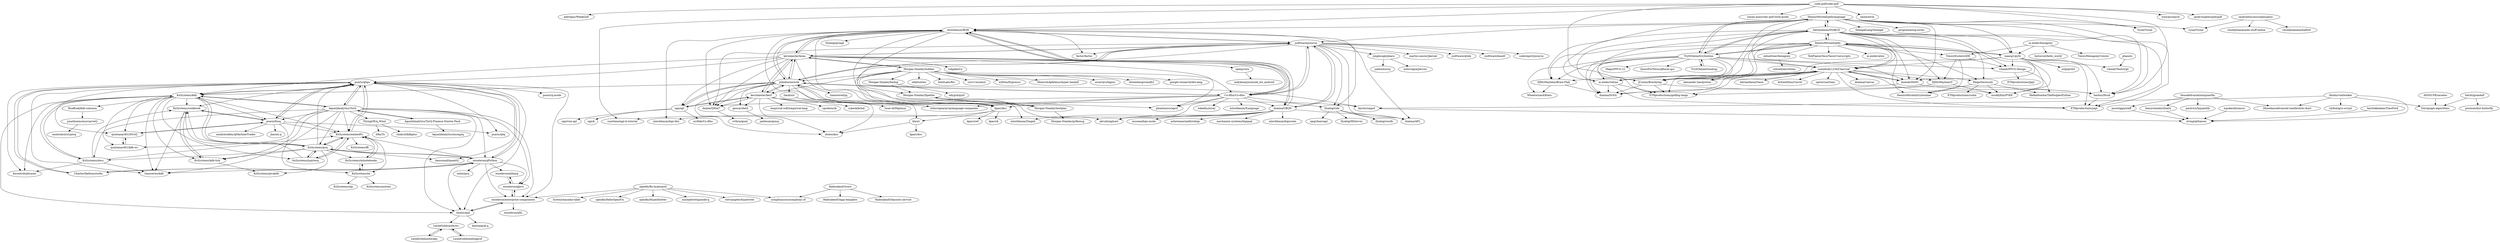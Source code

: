 digraph G {
"code-golf/code-golf" -> "lynn/pysearch"
"code-golf/code-golf" -> "jared-hughes/polygolf"
"code-golf/code-golf" -> "aderepas/WeekGolf"
"code-golf/code-golf" -> "barbuz/Husk"
"code-golf/code-golf" -> "DennisMitchell/jellylanguage"
"code-golf/code-golf" -> "mlochbaum/BQN"
"code-golf/code-golf" -> "siman-man/ruby-golf-style-guide"
"code-golf/code-golf" -> "razetime/ngn-k-tutorial"
"code-golf/code-golf" -> "shinh/elvm" ["e"=1]
"code-golf/code-golf" -> "JCumin/Brachylog"
"code-golf/code-golf" -> "Vyxal/Vyxal"
"Adriandmen/05AB1E" -> "DennisMitchell/jelly"
"Adriandmen/05AB1E" -> "DennisMitchell/jellylanguage"
"Adriandmen/05AB1E" -> "somebody1234/Charcoal"
"Adriandmen/05AB1E" -> "lmendo/MATL"
"Adriandmen/05AB1E" -> "TryItOnline/tryitonline"
"Adriandmen/05AB1E" -> "Mego/Seriously"
"Adriandmen/05AB1E" -> "JCumin/Brachylog"
"Adriandmen/05AB1E" -> "DJMcMayhem/V"
"Adriandmen/05AB1E" -> "isaacg1/pyth"
"Adriandmen/05AB1E" -> "DJMcMayhem/Brain-Flak"
"Adriandmen/05AB1E" -> "m-ender/retina"
"Adriandmen/05AB1E" -> "ETHproductions/golfing-langs"
"Adriandmen/05AB1E" -> "barbuz/Husk"
"Adriandmen/05AB1E" -> "ETHproductions/japt"
"Adriandmen/05AB1E" -> "muddyfish/PYKE"
"DennisMitchell/jellylanguage" -> "somebody1234/Charcoal"
"DennisMitchell/jellylanguage" -> "Adriandmen/05AB1E"
"DennisMitchell/jellylanguage" -> "ETHproductions/japt"
"DennisMitchell/jellylanguage" -> "JCumin/Brachylog"
"DennisMitchell/jellylanguage" -> "TryItOnline/tryitonline"
"DennisMitchell/jellylanguage" -> "jsoftware/jsource"
"DennisMitchell/jellylanguage" -> "lmendo/MATL"
"DennisMitchell/jellylanguage" -> "Vyxal/Vyxal"
"DennisMitchell/jellylanguage" -> "barbuz/Husk"
"DennisMitchell/jellylanguage" -> "mlochbaum/BQN"
"DennisMitchell/jellylanguage" -> "SenegalLang/Senegal" ["e"=1]
"DennisMitchell/jellylanguage" -> "programming-nu/nu" ["e"=1]
"DennisMitchell/jellylanguage" -> "Lyxal/Vyxal"
"DennisMitchell/jellylanguage" -> "m-ender/retina"
"DennisMitchell/jellylanguage" -> "isaacg1/pyth"
"JCumin/Brachylog" -> "barbuz/Husk"
"JCumin/Brachylog" -> "dzaima/SOGL"
"JCumin/Brachylog" -> "ETHproductions/golfing-langs"
"TryItOnline/tryitonline" -> "TryItOnline/tiosetup"
"TryItOnline/tryitonline" -> "vihanb/PPCG-Design"
"TryItOnline/tryitonline" -> "DennisMitchell/jelly"
"TryItOnline/tryitonline" -> "DennisMitchell/jellylanguage"
"TryItOnline/tryitonline" -> "somebody1234/Charcoal"
"TryItOnline/tryitonline" -> "DJMcMayhem/Brain-Flak"
"TryItOnline/tryitonline" -> "m-ender/retina"
"TryItOnline/tryitonline" -> "alexander-liao/proton"
"TryItOnline/tryitonline" -> "dzaima/SOGL"
"TryItOnline/tryitonline" -> "JCumin/Brachylog"
"TryItOnline/tryitonline" -> "lmendo/MATL"
"TryItOnline/tryitonline" -> "Adriandmen/05AB1E"
"TryItOnline/tryitonline" -> "Mego/PPCG-v2"
"TryItOnline/tryitonline" -> "QuestForTetris/qftasm-gcc"
"TryItOnline/tryitonline" -> "Wheatwizard/Klein"
"kevinlawler/kona" -> "JohnEarnest/ok"
"kevinlawler/kona" -> "kevinlawler/kerf"
"kevinlawler/kona" -> "jsoftware/jsource"
"kevinlawler/kona" -> "mlochbaum/BQN"
"kevinlawler/kona" -> "ngn/apl"
"kevinlawler/kona" -> "phantomics/april" ["e"=1]
"kevinlawler/kona" -> "KxSystems/kdb"
"kevinlawler/kona" -> "Morgan-Stanley/hobbes"
"kevinlawler/kona" -> "Co-dfns/Co-dfns"
"kevinlawler/kona" -> "kparc/kcc"
"kevinlawler/kona" -> "dzaima/CBQN"
"kevinlawler/kona" -> "danlm/QNial7"
"kevinlawler/kona" -> "openj/core"
"kevinlawler/kona" -> "robpike/ivy" ["e"=1]
"kevinlawler/kona" -> "psaris/qtips"
"m-ender/retina" -> "ETHproductions/golfing-langs"
"m-ender/retina" -> "dzaima/SOGL"
"m-ender/retina" -> "somebody1234/Charcoal"
"m-ender/retina" -> "ETHproductions/japt"
"Morgan-Stanley/hobbes" -> "Morgan-Stanley/Xpedite"
"Morgan-Stanley/hobbes" -> "kevinlawler/kona"
"Morgan-Stanley/hobbes" -> "Morgan-Stanley/testplan"
"Morgan-Stanley/hobbes" -> "kevinlawler/kerf"
"Morgan-Stanley/hobbes" -> "JohnEarnest/ok"
"Morgan-Stanley/hobbes" -> "ollef/sixten" ["e"=1]
"Morgan-Stanley/hobbes" -> "IntelLabs/flrc" ["e"=1]
"Morgan-Stanley/hobbes" -> "Morgan-Stanley/binlog"
"Morgan-Stanley/hobbes" -> "u2zv1wx/neut" ["e"=1]
"Morgan-Stanley/hobbes" -> "willtim/Expresso" ["e"=1]
"Morgan-Stanley/hobbes" -> "HeinrichApfelmus/hyper-haskell" ["e"=1]
"Morgan-Stanley/hobbes" -> "Co-dfns/Co-dfns"
"Morgan-Stanley/hobbes" -> "aviaviavi/legion" ["e"=1]
"Morgan-Stanley/hobbes" -> "bloomberg/comdb2" ["e"=1]
"Morgan-Stanley/hobbes" -> "google-research/dex-lang" ["e"=1]
"mlochbaum/BQN" -> "dzaima/CBQN"
"mlochbaum/BQN" -> "jsoftware/jsource"
"mlochbaum/BQN" -> "phantomics/april" ["e"=1]
"mlochbaum/BQN" -> "Co-dfns/Co-dfns"
"mlochbaum/BQN" -> "dzaima/APL"
"mlochbaum/BQN" -> "kevinlawler/kona"
"mlochbaum/BQN" -> "mlochbaum/Singeli"
"mlochbaum/BQN" -> "abrudz/aplcart"
"mlochbaum/BQN" -> "JohnEarnest/ok"
"mlochbaum/BQN" -> "Dyalog/ride"
"mlochbaum/BQN" -> "danlm/QNial7"
"mlochbaum/BQN" -> "factor/factor" ["e"=1]
"mlochbaum/BQN" -> "mlochbaum/bqn-libs"
"mlochbaum/BQN" -> "interregna/arraylanguage-companies"
"mlochbaum/BQN" -> "Dyalog/pynapl"
"ngn/apl" -> "JohnEarnest/ok"
"ngn/apl" -> "ngn/vim-apl"
"ngn/apl" -> "ngn/k"
"ngn/apl" -> "kevinlawler/kerf"
"ngn/apl" -> "arcfide/Co-dfns" ["e"=1]
"JohnEarnest/ok" -> "kevinlawler/kona"
"JohnEarnest/ok" -> "kevinlawler/kerf"
"JohnEarnest/ok" -> "kparc/kcc"
"JohnEarnest/ok" -> "danlm/QNial7"
"JohnEarnest/ok" -> "ngn/apl"
"JohnEarnest/ok" -> "zholos/kuc"
"JohnEarnest/ok" -> "tlack/xxl"
"JohnEarnest/ok" -> "jsoftware/jsource"
"JohnEarnest/ok" -> "Co-dfns/Co-dfns"
"JohnEarnest/ok" -> "geocar/dash"
"JohnEarnest/ok" -> "timestored/jq"
"JohnEarnest/ok" -> "kiyoto/ungod"
"JohnEarnest/ok" -> "KxSystems/kdb"
"JohnEarnest/ok" -> "mlochbaum/BQN"
"JohnEarnest/ok" -> "ktye/i"
"KxSystems/kdb" -> "psaris/qtips"
"KxSystems/kdb" -> "KxSystems/cookbook"
"KxSystems/kdb" -> "KxSystems/kdb-tick"
"KxSystems/kdb" -> "KxSystems/embedPy"
"KxSystems/kdb" -> "KxSystems/pyq"
"KxSystems/kdb" -> "KxSystems/docs"
"KxSystems/kdb" -> "psaris/funq"
"KxSystems/kdb" -> "quintanar401/kdb-wc"
"KxSystems/kdb" -> "KxSystems/jupyterq"
"KxSystems/kdb" -> "AquaQAnalytics/TorQ"
"KxSystems/kdb" -> "kxcontrib/phrases"
"KxSystems/kdb" -> "quintanar401/DCoQ"
"KxSystems/kdb" -> "zholos/qml"
"KxSystems/kdb" -> "timeseries/kdb"
"KxSystems/kdb" -> "BuaBook/kdb-common"
"danlm/QNial7" -> "vrthra/qnial"
"dzaima/CBQN" -> "mlochbaum/BQN"
"dzaima/CBQN" -> "mlochbaum/Singeli"
"dzaima/CBQN" -> "mlochbaum/bqncrate"
"dzaima/CBQN" -> "museoa/bqn-mode"
"dzaima/CBQN" -> "ashermancinelli/cxbqn"
"dzaima/CBQN" -> "jsoftware/jsource"
"dzaima/CBQN" -> "mechanize-systems/bqnpad"
"dzaima/CBQN" -> "mlochbaum/bqn-libs"
"dzaima/CBQN" -> "dzaima/APL"
"dzaima/CBQN" -> "abrudz/aplcart"
"geocar/dash" -> "jaeheum/qzmq"
"kevinlawler/kerf" -> "JohnEarnest/ok"
"kevinlawler/kerf" -> "danlm/QNial7"
"kevinlawler/kerf" -> "zholos/kuc"
"kevinlawler/kerf" -> "kevinlawler/kona"
"kevinlawler/kerf" -> "kiyoto/ungod"
"kevinlawler/kerf" -> "sgreben/ok"
"kevinlawler/kerf" -> "geocar/dash"
"kevinlawler/kerf" -> "srpeck/kchat"
"kevinlawler/kerf" -> "ngn/apl"
"kevinlawler/kerf" -> "empirical-soft/empirical-lang"
"kparc/kcc" -> "kparc/ref"
"kparc/kcc" -> "JohnEarnest/ok"
"kparc/kcc" -> "ktye/i"
"kparc/kcc" -> "razetime/ngn-k-tutorial"
"kparc/kcc" -> "kparc/k"
"ktye/i" -> "zholos/kuc"
"ktye/i" -> "kparc/bcc"
"openj/core" -> "mdykman/jconsole_for_android"
"tlack/xxl" -> "zholos/kuc"
"tlack/xxl" -> "luser-dr00g/inca"
"jsoftware/jsource" -> "mlochbaum/BQN"
"jsoftware/jsource" -> "dzaima/CBQN"
"jsoftware/jsource" -> "jonghough/jlearn"
"jsoftware/jsource" -> "JohnEarnest/ok"
"jsoftware/jsource" -> "martin-saurer/jkernel"
"jsoftware/jsource" -> "dzaima/APL"
"jsoftware/jsource" -> "kevinlawler/kona"
"jsoftware/jsource" -> "jsoftware/qtide"
"jsoftware/jsource" -> "danlm/QNial7"
"jsoftware/jsource" -> "Dyalog/ride"
"jsoftware/jsource" -> "kparc/kcc"
"jsoftware/jsource" -> "Co-dfns/Co-dfns"
"jsoftware/jsource" -> "jsoftware/base9"
"jsoftware/jsource" -> "factor/factor" ["e"=1]
"jsoftware/jsource" -> "codereport/jsource"
"DennisMitchell/jelly" -> "vihanb/PPCG-Design"
"DennisMitchell/jelly" -> "isaacg1/pyth"
"DennisMitchell/jelly" -> "DennisMitchell/tryitonline"
"DennisMitchell/jelly" -> "DJMcMayhem/Brain-Flak"
"DennisMitchell/jelly" -> "JCumin/Brachylog"
"DennisMitchell/jelly" -> "Adriandmen/05AB1E"
"DennisMitchell/jelly" -> "somebody1234/Charcoal"
"DennisMitchell/jelly" -> "ETHproductions/golfing-langs"
"DennisMitchell/jelly" -> "mbuettner/hexagony"
"DennisMitchell/jelly" -> "Timwi/EsotericIDE"
"DennisMitchell/jelly" -> "Mego/Seriously"
"DennisMitchell/jelly" -> "dzaima/SOGL"
"DennisMitchell/jelly" -> "TehFlaminTaco/TacosUserscripts"
"DennisMitchell/jelly" -> "m-ender/alice"
"DennisMitchell/jelly" -> "TryItOnline/tryitonline"
"kiyoto/ungod" -> "strmpnk/hansei"
"AquaQAnalytics/TorQ" -> "AquaQAnalytics/TorQ-Finance-Starter-Pack"
"AquaQAnalytics/TorQ" -> "psaris/qtips"
"AquaQAnalytics/TorQ" -> "KxSystems/kdb"
"AquaQAnalytics/TorQ" -> "exxeleron/qPython"
"AquaQAnalytics/TorQ" -> "exxeleron/enterprise-components"
"AquaQAnalytics/TorQ" -> "FlyingOE/q_Wind"
"AquaQAnalytics/TorQ" -> "timeseries/kdb"
"AquaQAnalytics/TorQ" -> "psaris/funq"
"AquaQAnalytics/TorQ" -> "quintanar401/kdb-wc"
"AquaQAnalytics/TorQ" -> "exxeleron/qJava"
"AquaQAnalytics/TorQ" -> "KxSystems/pyq"
"AquaQAnalytics/TorQ" -> "KxSystems/docs"
"AquaQAnalytics/TorQ" -> "zholos/qml"
"AquaQAnalytics/TorQ" -> "KxSystems/embedPy"
"AquaQAnalytics/TorQ" -> "KxSystems/kdb-tick"
"Co-dfns/Co-dfns" -> "mlochbaum/BQN"
"Co-dfns/Co-dfns" -> "phantomics/april" ["e"=1]
"Co-dfns/Co-dfns" -> "JohnEarnest/ok"
"Co-dfns/Co-dfns" -> "abrudz/aplcart"
"Co-dfns/Co-dfns" -> "Dyalog/ride"
"Co-dfns/Co-dfns" -> "dzaima/CBQN"
"Co-dfns/Co-dfns" -> "danlm/QNial7"
"Co-dfns/Co-dfns" -> "kparc/kcc"
"Co-dfns/Co-dfns" -> "interregna/arraylanguage-companies"
"Co-dfns/Co-dfns" -> "lokedhs/array"
"Co-dfns/Co-dfns" -> "jsoftware/jsource"
"Co-dfns/Co-dfns" -> "mlochbaum/ILanguage"
"psaris/qtips" -> "psaris/funq"
"psaris/qtips" -> "KxSystems/embedPy"
"psaris/qtips" -> "KxSystems/kdb"
"psaris/qtips" -> "zholos/qml"
"psaris/qtips" -> "exxeleron/enterprise-components"
"psaris/qtips" -> "kxcontrib/phrases"
"psaris/qtips" -> "timeseries/kdb"
"psaris/qtips" -> "KxSystems/cookbook"
"psaris/qtips" -> "hanssmail/quantQ"
"psaris/qtips" -> "psaris/q4q"
"psaris/qtips" -> "exxeleron/qPython"
"psaris/qtips" -> "psaris/q-mode"
"psaris/qtips" -> "quintanar401/DCoQ"
"psaris/qtips" -> "CharlesSkelton/studio"
"psaris/qtips" -> "AquaQAnalytics/TorQ"
"quintanar401/kdb-wc" -> "quintanar401/DCoQ"
"bdcht/grandalf" -> "fcbr/graph-algorithms"
"bdcht/grandalf" -> "poulson/dist-butterfly" ["e"=1]
"Dyalog/ride" -> "Dyalog/MiServer"
"Dyalog/ride" -> "Dyalog/vecdb"
"Dyalog/ride" -> "xpqz/learnapl"
"Dyalog/ride" -> "dzaima/APL"
"zackradisic/aussieplusplus" -> "chunkybanana/do-stuff-online"
"zackradisic/aussieplusplus" -> "chunkybanana/halfwit"
"zackradisic/aussieplusplus" -> "Lyxal/Vyxal"
"DJMcMayhem/Brain-Flak" -> "dzaima/SOGL"
"DJMcMayhem/Brain-Flak" -> "Wheatwizard/Klein"
"AquaQAnalytics/TorQ-Finance-Starter-Pack" -> "AquaQAnalytics/TorQ"
"AquaQAnalytics/TorQ-Finance-Starter-Pack" -> "AquaQAnalytics/mongoq"
"KxSystems/docs" -> "KxSystems/kdb"
"KxSystems/docs" -> "timeseries/kdb"
"KxSystems/docs" -> "kxcontrib/phrases"
"KxSystems/docs" -> "KxSystems/cookbook"
"KxSystems/docs" -> "KxSystems/embedPy"
"m-ender/hexagony" -> "Timwi/HexagonyColorer"
"m-ender/hexagony" -> "Timwi/EsotericIDE"
"m-ender/hexagony" -> "histocrat/hello_world"
"m-ender/hexagony" -> "isaacg1/pyth"
"vihanb/PPCG-Design" -> "ETHproductions/Japt"
"vihanb/PPCG-Design" -> "HelkaHomba/ThePeoplesPython"
"openfin/fin-hypergrid" -> "stevanapter/hypertree"
"openfin/fin-hypergrid" -> "liuwenchao/aha-table" ["e"=1]
"openfin/fin-hypergrid" -> "exxeleron/enterprise-components"
"openfin/fin-hypergrid" -> "openfin/HelloOpenFin"
"openfin/fin-hypergrid" -> "openfin/Hyperblotter"
"openfin/fin-hypergrid" -> "symphonyoss/symphony-of"
"openfin/fin-hypergrid" -> "michaelwittig/node-q"
"psaris/funq" -> "psaris/qtips"
"psaris/funq" -> "KxSystems/ml"
"psaris/funq" -> "quintanar401/DCoQ"
"psaris/funq" -> "KxSystems/cookbook"
"psaris/funq" -> "psaris/q4q"
"psaris/funq" -> "KxSystems/embedPy"
"psaris/funq" -> "jlas/ml.q"
"psaris/funq" -> "sandybradley/qMachineTrader"
"somebody1234/Charcoal" -> "dzaima/SOGL"
"somebody1234/Charcoal" -> "ETHproductions/golfing-langs"
"somebody1234/Charcoal" -> "JCumin/Brachylog"
"somebody1234/Charcoal" -> "lmendo/MATL"
"somebody1234/Charcoal" -> "DJMcMayhem/Brain-Flak"
"somebody1234/Charcoal" -> "dzaima/Canvas"
"somebody1234/Charcoal" -> "DJMcMayhem/V"
"somebody1234/Charcoal" -> "alexander-liao/proton"
"somebody1234/Charcoal" -> "Mego/Seriously"
"somebody1234/Charcoal" -> "muddyfish/PYKE"
"somebody1234/Charcoal" -> "ETHproductions/japt"
"somebody1234/Charcoal" -> "Adriandmen/Oasis"
"somebody1234/Charcoal" -> "m-ender/retina"
"somebody1234/Charcoal" -> "kritixilithos/Carrot"
"somebody1234/Charcoal" -> "splcurran/Gaia"
"Morgan-Stanley/binlog" -> "Morgan-Stanley/Xpedite"
"Morgan-Stanley/binlog" -> "odygrd/quill" ["e"=1]
"isaacg1/pyth" -> "DennisMitchell/jelly"
"isaacg1/pyth" -> "lmendo/MATL"
"isaacg1/pyth" -> "vihanb/PPCG-Design"
"isaacg1/pyth" -> "somebody1234/Charcoal"
"isaacg1/pyth" -> "muddyfish/PYKE"
"isaacg1/pyth" -> "barbuz/Husk"
"isaacg1/pyth" -> "ETHproductions/japt"
"isaacg1/pyth" -> "JCumin/Brachylog"
"isaacg1/pyth" -> "orlp/pyth5"
"isaacg1/pyth" -> "vihanb/TeaScript"
"exxeleron/qPython" -> "zholos/qml"
"exxeleron/qPython" -> "exxeleron/enterprise-components"
"exxeleron/qPython" -> "exxeleron/qJava"
"exxeleron/qPython" -> "timeseries/kdb"
"exxeleron/qPython" -> "psaris/qtips"
"exxeleron/qPython" -> "CharlesSkelton/studio"
"exxeleron/qPython" -> "enlnt/pyq"
"exxeleron/qPython" -> "exxeleron/qSharp"
"exxeleron/qPython" -> "KxSystems/embedPy"
"exxeleron/qPython" -> "KxSystems/pyq"
"ANSSI-FR/caradoc" -> "fcbr/graph-algorithms"
"exxeleron/qJava" -> "exxeleron/qSharp"
"exxeleron/qJava" -> "exxeleron/enterprise-components"
"mbuettner/hexagony" -> "mbuettner/retina"
"exxeleron/qSharp" -> "exxeleron/qJava"
"Mego/Seriously" -> "ETHproductions/cubix"
"Mego/Seriously" -> "muddyfish/PYKE"
"Mego/Seriously" -> "DennisMitchell/tryitonline"
"Mego/Seriously" -> "HelkaHomba/ThePeoplesPython"
"FlyingOE/q_Wind" -> "itfin/Tx"
"FlyingOE/q_Wind" -> "shahrzl/kdbplus"
"Timwi/EsotericIDE" -> "vihanb/PPCG-Design"
"Timwi/EsotericIDE" -> "DennisMitchell/tryitonline"
"Timwi/EsotericIDE" -> "DJMcMayhem/V"
"KxSystems/ml" -> "KxSystems/automl"
"KxSystems/ml" -> "KxSystems/mlnotebooks"
"KxSystems/ml" -> "KxSystems/nlp"
"DJMcMayhem/V" -> "muddyfish/PYKE"
"DJMcMayhem/V" -> "ETHproductions/golfing-langs"
"barbuz/Husk" -> "ETHproductions/japt"
"phase/o" -> "vihanb/TeaScript"
"karthikbadam/TimeFork" -> "strmpnk/hansei"
"quintanar401/DCoQ" -> "quintanar401/kdb-wc"
"quintanar401/DCoQ" -> "psaris/funq"
"Morgan-Stanley/testplan" -> "Morgan-Stanley/pyfixmsg"
"Morgan-Stanley/testplan" -> "Morgan-Stanley/Xpedite"
"KxSystems/embedPy" -> "KxSystems/pyq"
"KxSystems/embedPy" -> "KxSystems/jupyterq"
"KxSystems/embedPy" -> "KxSystems/ffi"
"KxSystems/embedPy" -> "KxSystems/mlnotebooks"
"KxSystems/embedPy" -> "KxSystems/ml"
"KxSystems/embedPy" -> "psaris/qtips"
"lmendo/MATL" -> "dzaima/SOGL"
"lmendo/MATL" -> "somebody1234/Charcoal"
"lmendo/MATL" -> "barbuz/Husk"
"boundedvariation/quantfin" -> "henrystanley/Quark"
"boundedvariation/quantfin" -> "poornigga/ydiff"
"boundedvariation/quantfin" -> "26medias/advanced-candlestick-chart"
"boundedvariation/quantfin" -> "paulrzcz/hquantlib"
"KxSystems/jupyterq" -> "KxSystems/embedPy"
"KxSystems/jupyterq" -> "KxSystems/pyq"
"KxSystems/jupyterq" -> "KxSystems/cookbook"
"BuaBook/kdb-common" -> "jonathonmcmurray/reQ"
"KxSystems/pyq" -> "KxSystems/embedPy"
"KxSystems/pyq" -> "KxSystems/jupyterq"
"KxSystems/pyq" -> "KxSystems/kdb"
"KxSystems/pyq" -> "KxSystems/javakdb"
"KxSystems/pyq" -> "hanssmail/quantQ"
"KxSystems/pyq" -> "KxSystems/docs"
"KxSystems/pyq" -> "KxSystems/cookbook"
"KxSystems/pyq" -> "KxSystems/kdb-tick"
"KxSystems/pyq" -> "psaris/qtips"
"KxSystems/pyq" -> "exxeleron/qPython"
"KxSystems/pyq" -> "KxSystems/mlnotebooks"
"jonghough/jlearn" -> "joebo/microj"
"jonghough/jlearn" -> "interregna/JArrow"
"dholm/voidwalker" -> "kiyoto/ungod"
"dholm/voidwalker" -> "26medias/advanced-candlestick-chart"
"dholm/voidwalker" -> "clyfish/gcn-scrypt" ["e"=1]
"dholm/voidwalker" -> "strmpnk/hansei"
"dholm/voidwalker" -> "fcbr/graph-algorithms"
"KxSystems/mlnotebooks" -> "KxSystems/ml"
"KxSystems/mlnotebooks" -> "KxSystems/embedPy"
"KxSystems/cookbook" -> "KxSystems/kdb-tick"
"KxSystems/cookbook" -> "timeseries/kdb"
"KxSystems/cookbook" -> "psaris/funq"
"LeslieGoldsmith/dpy" -> "LeslieGoldsmith/ws"
"LeslieGoldsmith/ws" -> "LeslieGoldsmith/dpy"
"LeslieGoldsmith/ws" -> "LeslieGoldsmith/qprof"
"CharlesSkelton/studio" -> "psaris/qtips"
"CharlesSkelton/studio" -> "exxeleron/qPython"
"henrystanley/Quark" -> "strmpnk/hansei"
"TryItOnline/tiosetup" -> "TryItOnline/tryitonline"
"HadoukenIO/core" -> "symphonyoss/symphony-of"
"HadoukenIO/core" -> "HadoukenIO/app-template"
"HadoukenIO/core" -> "HadoukenIO/layouts-service"
"jonathonmcmurray/reQ" -> "asatirahul/cryptoq"
"zholos/qml" -> "exxeleron/enterprise-components"
"zholos/qml" -> "LeslieGoldsmith/ws"
"zholos/qml" -> "kimtang/ql.q"
"LeslieGoldsmith/qprof" -> "LeslieGoldsmith/ws"
"exxeleron/enterprise-components" -> "exxeleron/qXL"
"exxeleron/enterprise-components" -> "exxeleron/qJava"
"exxeleron/enterprise-components" -> "zholos/qml"
"mpoke/allconcur" -> "strmpnk/hansei"
"KxSystems/kdb-tick" -> "KxSystems/cookbook"
"KxSystems/kdb-tick" -> "KxSystems/javakdb"
"Morgan-Stanley/Xpedite" -> "Morgan-Stanley/testplan"
"poornigga/ydiff" -> "strmpnk/hansei"
"code-golf/code-golf" ["l"="-7.121,12.292"]
"lynn/pysearch" ["l"="-7.146,12.302"]
"jared-hughes/polygolf" ["l"="-7.102,12.307"]
"aderepas/WeekGolf" ["l"="-7.097,12.283"]
"barbuz/Husk" ["l"="-7.104,12.243"]
"DennisMitchell/jellylanguage" ["l"="-7.133,12.249"]
"mlochbaum/BQN" ["l"="-7.165,12.384"]
"siman-man/ruby-golf-style-guide" ["l"="-7.086,12.298"]
"razetime/ngn-k-tutorial" ["l"="-7.126,12.346"]
"shinh/elvm" ["l"="-13.984,17.618"]
"JCumin/Brachylog" ["l"="-7.104,12.223"]
"Vyxal/Vyxal" ["l"="-7.153,12.274"]
"Adriandmen/05AB1E" ["l"="-7.106,12.205"]
"DennisMitchell/jelly" ["l"="-7.09,12.175"]
"somebody1234/Charcoal" ["l"="-7.128,12.2"]
"lmendo/MATL" ["l"="-7.124,12.218"]
"TryItOnline/tryitonline" ["l"="-7.133,12.183"]
"Mego/Seriously" ["l"="-7.067,12.197"]
"DJMcMayhem/V" ["l"="-7.105,12.168"]
"isaacg1/pyth" ["l"="-7.088,12.193"]
"DJMcMayhem/Brain-Flak" ["l"="-7.122,12.167"]
"m-ender/retina" ["l"="-7.141,12.214"]
"ETHproductions/golfing-langs" ["l"="-7.11,12.188"]
"ETHproductions/japt" ["l"="-7.117,12.23"]
"muddyfish/PYKE" ["l"="-7.088,12.206"]
"jsoftware/jsource" ["l"="-7.144,12.398"]
"SenegalLang/Senegal" ["l"="-12.111,23.587"]
"programming-nu/nu" ["l"="-12.104,23.572"]
"Lyxal/Vyxal" ["l"="-7.196,12.226"]
"dzaima/SOGL" ["l"="-7.117,12.193"]
"TryItOnline/tiosetup" ["l"="-7.165,12.162"]
"vihanb/PPCG-Design" ["l"="-7.078,12.163"]
"alexander-liao/proton" ["l"="-7.152,12.181"]
"Mego/PPCG-v2" ["l"="-7.148,12.16"]
"QuestForTetris/qftasm-gcc" ["l"="-7.15,12.146"]
"Wheatwizard/Klein" ["l"="-7.133,12.15"]
"kevinlawler/kona" ["l"="-7.188,12.451"]
"JohnEarnest/ok" ["l"="-7.153,12.454"]
"kevinlawler/kerf" ["l"="-7.14,12.487"]
"ngn/apl" ["l"="-7.172,12.481"]
"phantomics/april" ["l"="-8.282,13.513"]
"KxSystems/kdb" ["l"="-7.284,12.52"]
"Morgan-Stanley/hobbes" ["l"="-7.171,12.508"]
"Co-dfns/Co-dfns" ["l"="-7.172,12.418"]
"kparc/kcc" ["l"="-7.137,12.424"]
"dzaima/CBQN" ["l"="-7.188,12.381"]
"danlm/QNial7" ["l"="-7.156,12.434"]
"openj/core" ["l"="-7.241,12.444"]
"robpike/ivy" ["l"="-13.299,1.902"]
"psaris/qtips" ["l"="-7.308,12.541"]
"Morgan-Stanley/Xpedite" ["l"="-7.171,12.546"]
"Morgan-Stanley/testplan" ["l"="-7.184,12.558"]
"ollef/sixten" ["l"="-9.196,13.502"]
"IntelLabs/flrc" ["l"="-8.049,12.225"]
"Morgan-Stanley/binlog" ["l"="-7.15,12.562"]
"u2zv1wx/neut" ["l"="-9.157,13.496"]
"willtim/Expresso" ["l"="-9.033,13.564"]
"HeinrichApfelmus/hyper-haskell" ["l"="-8.144,12.276"]
"aviaviavi/legion" ["l"="-8.028,12.281"]
"bloomberg/comdb2" ["l"="-11.431,21.511"]
"google-research/dex-lang" ["l"="23.482,33.812"]
"dzaima/APL" ["l"="-7.153,12.366"]
"mlochbaum/Singeli" ["l"="-7.192,12.359"]
"abrudz/aplcart" ["l"="-7.204,12.394"]
"Dyalog/ride" ["l"="-7.126,12.371"]
"factor/factor" ["l"="-12.005,23.567"]
"mlochbaum/bqn-libs" ["l"="-7.177,12.36"]
"interregna/arraylanguage-companies" ["l"="-7.187,12.402"]
"Dyalog/pynapl" ["l"="-7.173,12.341"]
"ngn/vim-apl" ["l"="-7.204,12.494"]
"ngn/k" ["l"="-7.199,12.509"]
"arcfide/Co-dfns" ["l"="-7.707,13.361"]
"zholos/kuc" ["l"="-7.117,12.466"]
"tlack/xxl" ["l"="-7.089,12.465"]
"geocar/dash" ["l"="-7.11,12.486"]
"timestored/jq" ["l"="-7.197,12.477"]
"kiyoto/ungod" ["l"="-7.082,12.516"]
"ktye/i" ["l"="-7.112,12.445"]
"KxSystems/cookbook" ["l"="-7.31,12.52"]
"KxSystems/kdb-tick" ["l"="-7.314,12.505"]
"KxSystems/embedPy" ["l"="-7.336,12.528"]
"KxSystems/pyq" ["l"="-7.322,12.525"]
"KxSystems/docs" ["l"="-7.3,12.529"]
"psaris/funq" ["l"="-7.331,12.541"]
"quintanar401/kdb-wc" ["l"="-7.278,12.555"]
"KxSystems/jupyterq" ["l"="-7.331,12.508"]
"AquaQAnalytics/TorQ" ["l"="-7.322,12.555"]
"kxcontrib/phrases" ["l"="-7.295,12.507"]
"quintanar401/DCoQ" ["l"="-7.298,12.552"]
"zholos/qml" ["l"="-7.3,12.582"]
"timeseries/kdb" ["l"="-7.291,12.542"]
"BuaBook/kdb-common" ["l"="-7.307,12.473"]
"vrthra/qnial" ["l"="-7.13,12.443"]
"mlochbaum/bqncrate" ["l"="-7.209,12.367"]
"museoa/bqn-mode" ["l"="-7.223,12.377"]
"ashermancinelli/cxbqn" ["l"="-7.211,12.35"]
"mechanize-systems/bqnpad" ["l"="-7.223,12.362"]
"jaeheum/qzmq" ["l"="-7.08,12.495"]
"sgreben/ok" ["l"="-7.108,12.511"]
"srpeck/kchat" ["l"="-7.13,12.518"]
"empirical-soft/empirical-lang" ["l"="-7.109,12.538"]
"kparc/ref" ["l"="-7.109,12.426"]
"kparc/k" ["l"="-7.15,12.417"]
"kparc/bcc" ["l"="-7.082,12.441"]
"mdykman/jconsole_for_android" ["l"="-7.268,12.434"]
"luser-dr00g/inca" ["l"="-7.057,12.469"]
"jonghough/jlearn" ["l"="-7.077,12.397"]
"martin-saurer/jkernel" ["l"="-7.1,12.389"]
"jsoftware/qtide" ["l"="-7.102,12.407"]
"jsoftware/base9" ["l"="-7.117,12.403"]
"codereport/jsource" ["l"="-7.116,12.388"]
"DennisMitchell/tryitonline" ["l"="-7.062,12.167"]
"mbuettner/hexagony" ["l"="-7.104,12.12"]
"Timwi/EsotericIDE" ["l"="-7.066,12.143"]
"TehFlaminTaco/TacosUserscripts" ["l"="-7.051,12.185"]
"m-ender/alice" ["l"="-7.042,12.169"]
"strmpnk/hansei" ["l"="-7.025,12.542"]
"AquaQAnalytics/TorQ-Finance-Starter-Pack" ["l"="-7.351,12.581"]
"exxeleron/qPython" ["l"="-7.31,12.567"]
"exxeleron/enterprise-components" ["l"="-7.328,12.598"]
"FlyingOE/q_Wind" ["l"="-7.389,12.58"]
"exxeleron/qJava" ["l"="-7.318,12.589"]
"lokedhs/array" ["l"="-7.205,12.42"]
"mlochbaum/ILanguage" ["l"="-7.224,12.41"]
"hanssmail/quantQ" ["l"="-7.323,12.492"]
"psaris/q4q" ["l"="-7.342,12.558"]
"psaris/q-mode" ["l"="-7.35,12.546"]
"CharlesSkelton/studio" ["l"="-7.328,12.572"]
"bdcht/grandalf" ["l"="-7.014,12.648"]
"fcbr/graph-algorithms" ["l"="-7.009,12.616"]
"poulson/dist-butterfly" ["l"="9.668,-34.329"]
"Dyalog/MiServer" ["l"="-7.094,12.364"]
"Dyalog/vecdb" ["l"="-7.104,12.347"]
"xpqz/learnapl" ["l"="-7.077,12.354"]
"zackradisic/aussieplusplus" ["l"="-7.244,12.202"]
"chunkybanana/do-stuff-online" ["l"="-7.267,12.201"]
"chunkybanana/halfwit" ["l"="-7.261,12.184"]
"AquaQAnalytics/mongoq" ["l"="-7.367,12.603"]
"m-ender/hexagony" ["l"="-7.027,12.134"]
"Timwi/HexagonyColorer" ["l"="-7.011,12.105"]
"histocrat/hello_world" ["l"="-6.995,12.126"]
"ETHproductions/Japt" ["l"="-7.051,12.151"]
"HelkaHomba/ThePeoplesPython" ["l"="-7.059,12.177"]
"openfin/fin-hypergrid" ["l"="-7.373,12.676"]
"stevanapter/hypertree" ["l"="-7.403,12.676"]
"liuwenchao/aha-table" ["l"="29.046,-35.492"]
"openfin/HelloOpenFin" ["l"="-7.352,12.691"]
"openfin/Hyperblotter" ["l"="-7.391,12.695"]
"symphonyoss/symphony-of" ["l"="-7.397,12.716"]
"michaelwittig/node-q" ["l"="-7.367,12.708"]
"KxSystems/ml" ["l"="-7.373,12.516"]
"jlas/ml.q" ["l"="-7.371,12.547"]
"sandybradley/qMachineTrader" ["l"="-7.36,12.556"]
"dzaima/Canvas" ["l"="-7.157,12.194"]
"Adriandmen/Oasis" ["l"="-7.166,12.185"]
"kritixilithos/Carrot" ["l"="-7.166,12.202"]
"splcurran/Gaia" ["l"="-7.158,12.213"]
"odygrd/quill" ["l"="25.564,37.029"]
"orlp/pyth5" ["l"="-7.09,12.155"]
"vihanb/TeaScript" ["l"="-7.084,12.135"]
"enlnt/pyq" ["l"="-7.282,12.588"]
"exxeleron/qSharp" ["l"="-7.307,12.603"]
"ANSSI-FR/caradoc" ["l"="-6.977,12.64"]
"mbuettner/retina" ["l"="-7.11,12.088"]
"ETHproductions/cubix" ["l"="-7.034,12.203"]
"itfin/Tx" ["l"="-7.418,12.578"]
"shahrzl/kdbplus" ["l"="-7.411,12.599"]
"KxSystems/automl" ["l"="-7.397,12.498"]
"KxSystems/mlnotebooks" ["l"="-7.355,12.516"]
"KxSystems/nlp" ["l"="-7.401,12.515"]
"phase/o" ["l"="-7.076,12.099"]
"karthikbadam/TimeFork" ["l"="-7.002,12.522"]
"Morgan-Stanley/pyfixmsg" ["l"="-7.184,12.589"]
"KxSystems/ffi" ["l"="-7.375,12.531"]
"boundedvariation/quantfin" ["l"="-6.974,12.573"]
"henrystanley/Quark" ["l"="-6.999,12.562"]
"poornigga/ydiff" ["l"="-6.99,12.551"]
"26medias/advanced-candlestick-chart" ["l"="-7.003,12.578"]
"paulrzcz/hquantlib" ["l"="-6.946,12.581"]
"jonathonmcmurray/reQ" ["l"="-7.331,12.447"]
"KxSystems/javakdb" ["l"="-7.342,12.491"]
"joebo/microj" ["l"="-7.05,12.403"]
"interregna/JArrow" ["l"="-7.053,12.389"]
"dholm/voidwalker" ["l"="-7.034,12.568"]
"clyfish/gcn-scrypt" ["l"="28.191,35.559"]
"LeslieGoldsmith/dpy" ["l"="-7.295,12.65"]
"LeslieGoldsmith/ws" ["l"="-7.29,12.631"]
"LeslieGoldsmith/qprof" ["l"="-7.276,12.648"]
"HadoukenIO/core" ["l"="-7.417,12.746"]
"HadoukenIO/app-template" ["l"="-7.437,12.757"]
"HadoukenIO/layouts-service" ["l"="-7.418,12.769"]
"asatirahul/cryptoq" ["l"="-7.347,12.431"]
"kimtang/ql.q" ["l"="-7.284,12.606"]
"exxeleron/qXL" ["l"="-7.338,12.623"]
"mpoke/allconcur" ["l"="-7.007,12.541"]
}